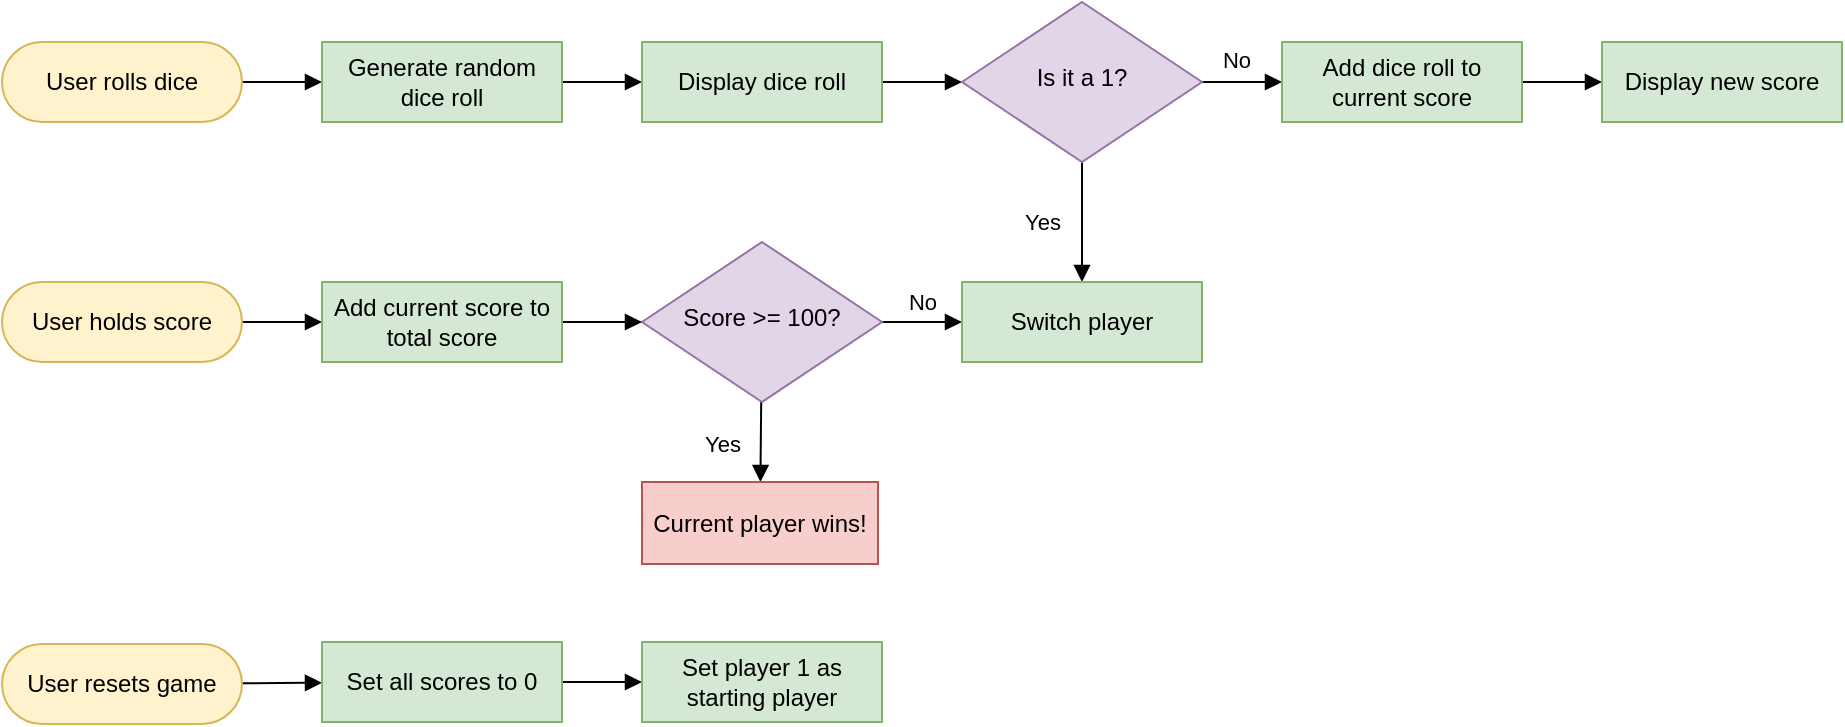 <mxfile version="14.2.7" type="device"><diagram id="C5RBs43oDa-KdzZeNtuy" name="Page-1"><mxGraphModel dx="944" dy="1724" grid="1" gridSize="10" guides="1" tooltips="1" connect="1" arrows="1" fold="1" page="1" pageScale="1" pageWidth="827" pageHeight="1169" math="0" shadow="0"><root><mxCell id="WIyWlLk6GJQsqaUBKTNV-0"/><mxCell id="WIyWlLk6GJQsqaUBKTNV-1" parent="WIyWlLk6GJQsqaUBKTNV-0"/><mxCell id="QExv9xjrcZW9a1ibQ185-47" value="" style="edgeStyle=none;rounded=0;orthogonalLoop=1;jettySize=auto;html=1;endArrow=block;endFill=1;strokeColor=#000000;align=center;" edge="1" parent="WIyWlLk6GJQsqaUBKTNV-1" source="WIyWlLk6GJQsqaUBKTNV-3" target="QExv9xjrcZW9a1ibQ185-4"><mxGeometry relative="1" as="geometry"/></mxCell><mxCell id="WIyWlLk6GJQsqaUBKTNV-3" value="User rolls dice" style="rounded=1;whiteSpace=wrap;html=1;fontSize=12;glass=0;strokeWidth=1;shadow=0;arcSize=50;fillColor=#fff2cc;strokeColor=#d6b656;" parent="WIyWlLk6GJQsqaUBKTNV-1" vertex="1"><mxGeometry y="-40" width="120" height="40" as="geometry"/></mxCell><mxCell id="QExv9xjrcZW9a1ibQ185-55" value="No" style="edgeStyle=none;rounded=0;orthogonalLoop=1;jettySize=auto;html=1;endArrow=block;endFill=1;strokeColor=#000000;align=center;" edge="1" parent="WIyWlLk6GJQsqaUBKTNV-1"><mxGeometry y="10" relative="1" as="geometry"><mxPoint x="440" y="100" as="sourcePoint"/><mxPoint x="480" y="100" as="targetPoint"/><mxPoint as="offset"/></mxGeometry></mxCell><mxCell id="QExv9xjrcZW9a1ibQ185-59" value="" style="edgeStyle=none;rounded=0;orthogonalLoop=1;jettySize=auto;html=1;endArrow=block;endFill=1;strokeColor=#000000;align=center;" edge="1" parent="WIyWlLk6GJQsqaUBKTNV-1" source="WIyWlLk6GJQsqaUBKTNV-6" target="QExv9xjrcZW9a1ibQ185-37"><mxGeometry relative="1" as="geometry"/></mxCell><mxCell id="QExv9xjrcZW9a1ibQ185-60" value="Yes" style="edgeLabel;html=1;align=center;verticalAlign=middle;resizable=0;points=[];" vertex="1" connectable="0" parent="QExv9xjrcZW9a1ibQ185-59"><mxGeometry x="0.071" y="-1" relative="1" as="geometry"><mxPoint x="-18.39" as="offset"/></mxGeometry></mxCell><mxCell id="WIyWlLk6GJQsqaUBKTNV-6" value="Score &amp;gt;= 100?" style="rhombus;whiteSpace=wrap;html=1;shadow=0;fontFamily=Helvetica;fontSize=12;align=center;strokeWidth=1;spacing=6;spacingTop=-4;fillColor=#e1d5e7;strokeColor=#9673a6;" parent="WIyWlLk6GJQsqaUBKTNV-1" vertex="1"><mxGeometry x="320" y="60" width="120" height="80" as="geometry"/></mxCell><mxCell id="QExv9xjrcZW9a1ibQ185-49" value="" style="edgeStyle=none;rounded=0;orthogonalLoop=1;jettySize=auto;html=1;endArrow=block;endFill=1;strokeColor=#000000;align=center;" edge="1" parent="WIyWlLk6GJQsqaUBKTNV-1" source="QExv9xjrcZW9a1ibQ185-1" target="QExv9xjrcZW9a1ibQ185-5"><mxGeometry relative="1" as="geometry"/></mxCell><mxCell id="QExv9xjrcZW9a1ibQ185-1" value="User holds score" style="rounded=1;whiteSpace=wrap;html=1;fontSize=12;glass=0;strokeWidth=1;shadow=0;arcSize=50;fillColor=#fff2cc;strokeColor=#d6b656;" vertex="1" parent="WIyWlLk6GJQsqaUBKTNV-1"><mxGeometry y="80" width="120" height="40" as="geometry"/></mxCell><mxCell id="QExv9xjrcZW9a1ibQ185-45" value="" style="edgeStyle=none;rounded=0;orthogonalLoop=1;jettySize=auto;html=1;endArrow=block;endFill=1;strokeColor=#000000;align=center;" edge="1" parent="WIyWlLk6GJQsqaUBKTNV-1" source="QExv9xjrcZW9a1ibQ185-3" target="QExv9xjrcZW9a1ibQ185-6"><mxGeometry relative="1" as="geometry"/></mxCell><mxCell id="QExv9xjrcZW9a1ibQ185-3" value="User resets game" style="rounded=1;whiteSpace=wrap;html=1;fontSize=12;glass=0;strokeWidth=1;shadow=0;arcSize=50;fillColor=#fff2cc;strokeColor=#d6b656;" vertex="1" parent="WIyWlLk6GJQsqaUBKTNV-1"><mxGeometry y="261" width="120" height="40" as="geometry"/></mxCell><mxCell id="QExv9xjrcZW9a1ibQ185-48" value="" style="edgeStyle=none;rounded=0;orthogonalLoop=1;jettySize=auto;html=1;endArrow=block;endFill=1;strokeColor=#000000;align=center;" edge="1" parent="WIyWlLk6GJQsqaUBKTNV-1" source="QExv9xjrcZW9a1ibQ185-4" target="QExv9xjrcZW9a1ibQ185-8"><mxGeometry relative="1" as="geometry"/></mxCell><mxCell id="QExv9xjrcZW9a1ibQ185-4" value="Generate random dice roll" style="rounded=1;whiteSpace=wrap;html=1;fontSize=12;glass=0;strokeWidth=1;shadow=0;arcSize=0;fillColor=#d5e8d4;strokeColor=#82b366;" vertex="1" parent="WIyWlLk6GJQsqaUBKTNV-1"><mxGeometry x="160" y="-40" width="120" height="40" as="geometry"/></mxCell><mxCell id="QExv9xjrcZW9a1ibQ185-50" value="" style="edgeStyle=none;rounded=0;orthogonalLoop=1;jettySize=auto;html=1;endArrow=block;endFill=1;strokeColor=#000000;align=center;" edge="1" parent="WIyWlLk6GJQsqaUBKTNV-1" source="QExv9xjrcZW9a1ibQ185-5" target="WIyWlLk6GJQsqaUBKTNV-6"><mxGeometry relative="1" as="geometry"/></mxCell><mxCell id="QExv9xjrcZW9a1ibQ185-5" value="Add current score to total score" style="rounded=1;whiteSpace=wrap;html=1;fontSize=12;glass=0;strokeWidth=1;shadow=0;arcSize=0;fillColor=#d5e8d4;strokeColor=#82b366;" vertex="1" parent="WIyWlLk6GJQsqaUBKTNV-1"><mxGeometry x="160" y="80" width="120" height="40" as="geometry"/></mxCell><mxCell id="QExv9xjrcZW9a1ibQ185-43" value="" style="edgeStyle=none;rounded=0;orthogonalLoop=1;jettySize=auto;html=1;endArrow=block;endFill=1;strokeColor=#000000;align=center;" edge="1" parent="WIyWlLk6GJQsqaUBKTNV-1" source="QExv9xjrcZW9a1ibQ185-6" target="QExv9xjrcZW9a1ibQ185-38"><mxGeometry relative="1" as="geometry"/></mxCell><mxCell id="QExv9xjrcZW9a1ibQ185-6" value="Set all scores to 0" style="rounded=1;whiteSpace=wrap;html=1;fontSize=12;glass=0;strokeWidth=1;shadow=0;arcSize=0;fillColor=#d5e8d4;strokeColor=#82b366;" vertex="1" parent="WIyWlLk6GJQsqaUBKTNV-1"><mxGeometry x="160" y="260" width="120" height="40" as="geometry"/></mxCell><mxCell id="QExv9xjrcZW9a1ibQ185-51" value="" style="edgeStyle=none;rounded=0;orthogonalLoop=1;jettySize=auto;html=1;endArrow=block;endFill=1;strokeColor=#000000;align=center;" edge="1" parent="WIyWlLk6GJQsqaUBKTNV-1" source="QExv9xjrcZW9a1ibQ185-8" target="QExv9xjrcZW9a1ibQ185-12"><mxGeometry relative="1" as="geometry"/></mxCell><mxCell id="QExv9xjrcZW9a1ibQ185-8" value="Display dice roll" style="rounded=1;whiteSpace=wrap;html=1;fontSize=12;glass=0;strokeWidth=1;shadow=0;arcSize=0;fillColor=#d5e8d4;strokeColor=#82b366;" vertex="1" parent="WIyWlLk6GJQsqaUBKTNV-1"><mxGeometry x="320" y="-40" width="120" height="40" as="geometry"/></mxCell><mxCell id="QExv9xjrcZW9a1ibQ185-19" value="" style="rounded=0;orthogonalLoop=1;jettySize=auto;html=1;endArrow=block;endFill=1;entryX=0.5;entryY=0;entryDx=0;entryDy=0;exitX=0.5;exitY=1;exitDx=0;exitDy=0;" edge="1" parent="WIyWlLk6GJQsqaUBKTNV-1" source="QExv9xjrcZW9a1ibQ185-12" target="QExv9xjrcZW9a1ibQ185-17"><mxGeometry relative="1" as="geometry"><mxPoint x="620" y="20" as="sourcePoint"/><mxPoint x="620" y="80" as="targetPoint"/></mxGeometry></mxCell><mxCell id="QExv9xjrcZW9a1ibQ185-31" value="Yes" style="edgeLabel;html=1;align=center;verticalAlign=middle;resizable=0;points=[];" vertex="1" connectable="0" parent="QExv9xjrcZW9a1ibQ185-19"><mxGeometry x="-0.4" y="4" relative="1" as="geometry"><mxPoint x="-24" y="12" as="offset"/></mxGeometry></mxCell><mxCell id="QExv9xjrcZW9a1ibQ185-52" value="" style="edgeStyle=none;rounded=0;orthogonalLoop=1;jettySize=auto;html=1;endArrow=block;endFill=1;strokeColor=#000000;align=center;" edge="1" parent="WIyWlLk6GJQsqaUBKTNV-1" source="QExv9xjrcZW9a1ibQ185-12" target="QExv9xjrcZW9a1ibQ185-22"><mxGeometry relative="1" as="geometry"/></mxCell><mxCell id="QExv9xjrcZW9a1ibQ185-53" value="No" style="edgeLabel;html=1;align=center;verticalAlign=middle;resizable=0;points=[];" vertex="1" connectable="0" parent="QExv9xjrcZW9a1ibQ185-52"><mxGeometry x="0.1" y="-1" relative="1" as="geometry"><mxPoint x="-5" y="-12" as="offset"/></mxGeometry></mxCell><mxCell id="QExv9xjrcZW9a1ibQ185-12" value="Is it a 1?" style="rhombus;whiteSpace=wrap;html=1;shadow=0;fontFamily=Helvetica;fontSize=12;align=center;strokeWidth=1;spacing=6;spacingTop=-4;fillColor=#e1d5e7;strokeColor=#9673a6;" vertex="1" parent="WIyWlLk6GJQsqaUBKTNV-1"><mxGeometry x="480" y="-60" width="120" height="80" as="geometry"/></mxCell><mxCell id="QExv9xjrcZW9a1ibQ185-17" value="Switch player" style="rounded=1;whiteSpace=wrap;html=1;fontSize=12;glass=0;strokeWidth=1;shadow=0;arcSize=0;fillColor=#d5e8d4;strokeColor=#82b366;" vertex="1" parent="WIyWlLk6GJQsqaUBKTNV-1"><mxGeometry x="480" y="80" width="120" height="40" as="geometry"/></mxCell><mxCell id="QExv9xjrcZW9a1ibQ185-56" value="" style="edgeStyle=none;rounded=0;orthogonalLoop=1;jettySize=auto;html=1;endArrow=block;endFill=1;strokeColor=#000000;align=center;" edge="1" parent="WIyWlLk6GJQsqaUBKTNV-1" source="QExv9xjrcZW9a1ibQ185-22" target="QExv9xjrcZW9a1ibQ185-34"><mxGeometry relative="1" as="geometry"/></mxCell><mxCell id="QExv9xjrcZW9a1ibQ185-22" value="Add dice roll to current score" style="rounded=1;whiteSpace=wrap;html=1;fontSize=12;glass=0;strokeWidth=1;shadow=0;arcSize=0;fillColor=#d5e8d4;strokeColor=#82b366;" vertex="1" parent="WIyWlLk6GJQsqaUBKTNV-1"><mxGeometry x="640" y="-40" width="120" height="40" as="geometry"/></mxCell><mxCell id="QExv9xjrcZW9a1ibQ185-34" value="Display new score" style="rounded=1;whiteSpace=wrap;html=1;fontSize=12;glass=0;strokeWidth=1;shadow=0;arcSize=0;fillColor=#d5e8d4;strokeColor=#82b366;" vertex="1" parent="WIyWlLk6GJQsqaUBKTNV-1"><mxGeometry x="800" y="-40" width="120" height="40" as="geometry"/></mxCell><mxCell id="QExv9xjrcZW9a1ibQ185-37" value="Current player wins!" style="rounded=1;whiteSpace=wrap;html=1;fontSize=12;glass=0;strokeWidth=1;shadow=0;arcSize=0;fillColor=#f8cecc;strokeColor=#b85450;" vertex="1" parent="WIyWlLk6GJQsqaUBKTNV-1"><mxGeometry x="320" y="180" width="118" height="41" as="geometry"/></mxCell><mxCell id="QExv9xjrcZW9a1ibQ185-38" value="Set player 1 as starting player" style="rounded=1;whiteSpace=wrap;html=1;fontSize=12;glass=0;strokeWidth=1;shadow=0;arcSize=0;fillColor=#d5e8d4;strokeColor=#82b366;" vertex="1" parent="WIyWlLk6GJQsqaUBKTNV-1"><mxGeometry x="320" y="260" width="120" height="40" as="geometry"/></mxCell><mxCell id="QExv9xjrcZW9a1ibQ185-57" style="edgeStyle=none;rounded=0;orthogonalLoop=1;jettySize=auto;html=1;exitX=0.5;exitY=1;exitDx=0;exitDy=0;endArrow=block;endFill=1;strokeColor=#000000;align=center;" edge="1" parent="WIyWlLk6GJQsqaUBKTNV-1" source="WIyWlLk6GJQsqaUBKTNV-6" target="WIyWlLk6GJQsqaUBKTNV-6"><mxGeometry relative="1" as="geometry"/></mxCell><mxCell id="QExv9xjrcZW9a1ibQ185-58" style="edgeStyle=none;rounded=0;orthogonalLoop=1;jettySize=auto;html=1;exitX=0.5;exitY=0;exitDx=0;exitDy=0;endArrow=block;endFill=1;strokeColor=#000000;align=center;" edge="1" parent="WIyWlLk6GJQsqaUBKTNV-1"><mxGeometry relative="1" as="geometry"><mxPoint x="380" y="62" as="sourcePoint"/><mxPoint x="380" y="62" as="targetPoint"/></mxGeometry></mxCell></root></mxGraphModel></diagram></mxfile>